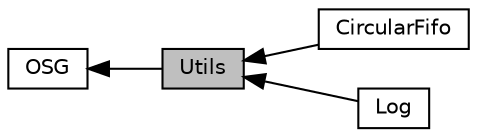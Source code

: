digraph "Utils"
{
  edge [fontname="Helvetica",fontsize="10",labelfontname="Helvetica",labelfontsize="10"];
  node [fontname="Helvetica",fontsize="10",shape=record];
  rankdir=LR;
  Node2 [label="CircularFifo",height=0.2,width=0.4,color="black", fillcolor="white", style="filled",URL="$group__CircularFifo.html"];
  Node3 [label="Log",height=0.2,width=0.4,color="black", fillcolor="white", style="filled",URL="$group__Log.html"];
  Node0 [label="Utils",height=0.2,width=0.4,color="black", fillcolor="grey75", style="filled", fontcolor="black"];
  Node1 [label="OSG",height=0.2,width=0.4,color="black", fillcolor="white", style="filled",URL="$group__OSG.html"];
  Node1->Node0 [shape=plaintext, dir="back", style="solid"];
  Node0->Node2 [shape=plaintext, dir="back", style="solid"];
  Node0->Node3 [shape=plaintext, dir="back", style="solid"];
}
